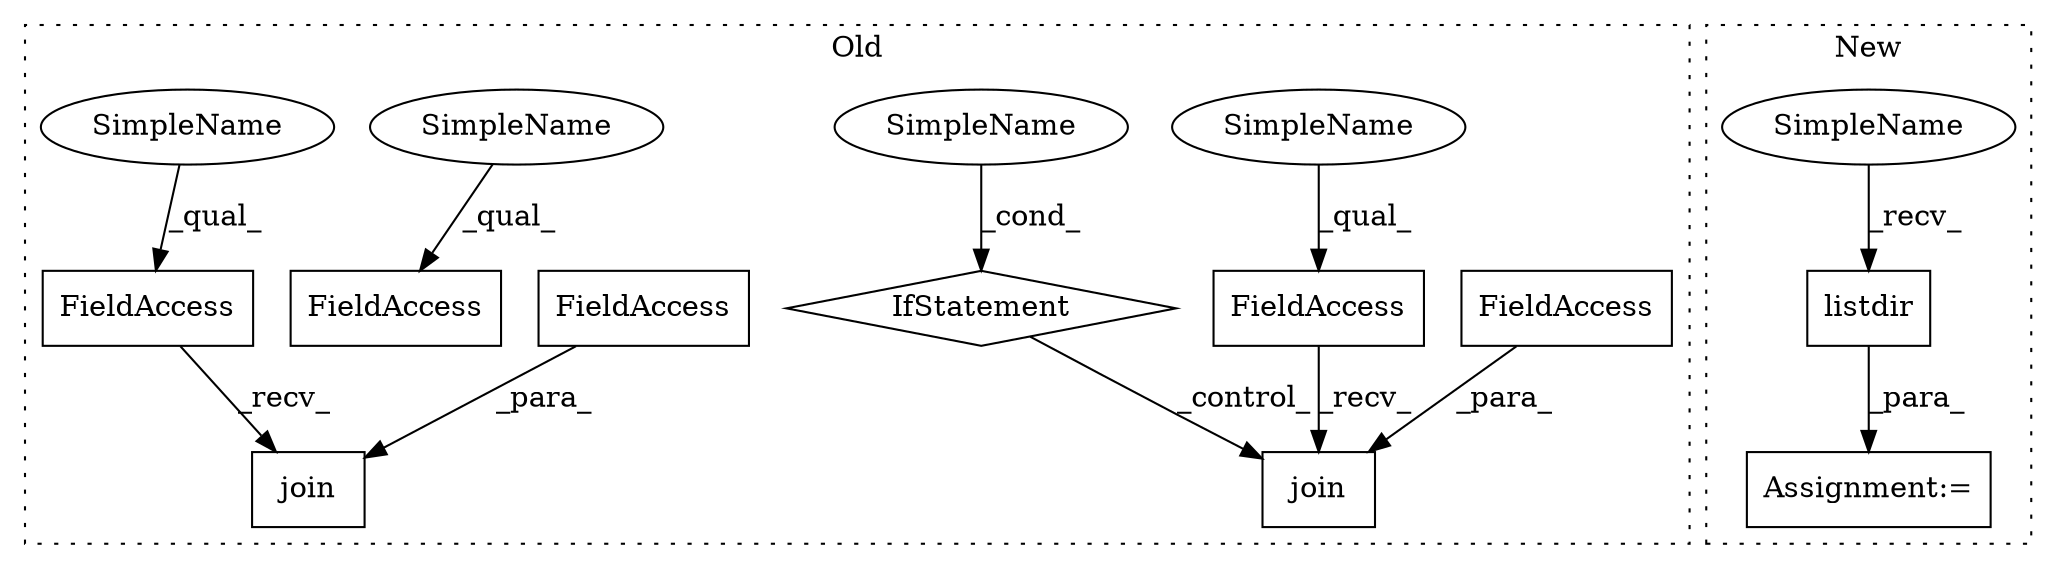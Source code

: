 digraph G {
subgraph cluster0 {
1 [label="join" a="32" s="401,430" l="5,1" shape="box"];
4 [label="FieldAccess" a="22" s="393" l="7" shape="box"];
5 [label="IfStatement" a="25" s="357,374" l="4,2" shape="diamond"];
6 [label="SimpleName" a="42" s="" l="" shape="ellipse"];
7 [label="FieldAccess" a="22" s="406" l="9" shape="box"];
8 [label="FieldAccess" a="22" s="301" l="7" shape="box"];
9 [label="FieldAccess" a="22" s="485" l="7" shape="box"];
10 [label="join" a="32" s="309,338" l="5,1" shape="box"];
11 [label="FieldAccess" a="22" s="314" l="9" shape="box"];
12 [label="SimpleName" a="42" s="393" l="2" shape="ellipse"];
13 [label="SimpleName" a="42" s="485" l="2" shape="ellipse"];
14 [label="SimpleName" a="42" s="301" l="2" shape="ellipse"];
label = "Old";
style="dotted";
}
subgraph cluster1 {
2 [label="listdir" a="32" s="355,372" l="8,1" shape="box"];
3 [label="Assignment:=" a="7" s="284,373" l="53,2" shape="box"];
15 [label="SimpleName" a="42" s="352" l="2" shape="ellipse"];
label = "New";
style="dotted";
}
2 -> 3 [label="_para_"];
4 -> 1 [label="_recv_"];
5 -> 1 [label="_control_"];
6 -> 5 [label="_cond_"];
7 -> 1 [label="_para_"];
8 -> 10 [label="_recv_"];
11 -> 10 [label="_para_"];
12 -> 4 [label="_qual_"];
13 -> 9 [label="_qual_"];
14 -> 8 [label="_qual_"];
15 -> 2 [label="_recv_"];
}